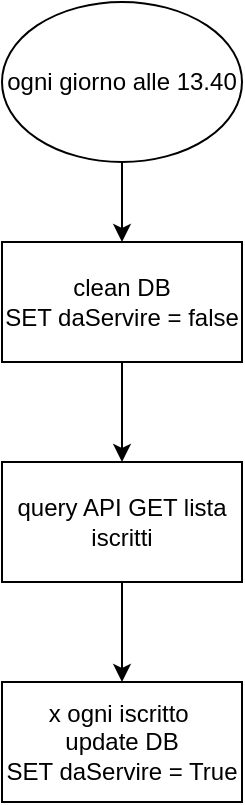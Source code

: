 <mxfile version="14.9.8" type="device"><diagram id="mGFSx3GzNvYr8dZ2CKIX" name="Page-1"><mxGraphModel dx="1038" dy="547" grid="1" gridSize="10" guides="1" tooltips="1" connect="1" arrows="1" fold="1" page="1" pageScale="1" pageWidth="827" pageHeight="1169" math="0" shadow="0"><root><mxCell id="0"/><mxCell id="1" parent="0"/><mxCell id="HAXdl2oMPJuAugFsCMuE-1" style="edgeStyle=orthogonalEdgeStyle;rounded=0;orthogonalLoop=1;jettySize=auto;html=1;exitX=0.5;exitY=1;exitDx=0;exitDy=0;entryX=0.5;entryY=0;entryDx=0;entryDy=0;" edge="1" parent="1" source="HAXdl2oMPJuAugFsCMuE-2" target="HAXdl2oMPJuAugFsCMuE-4"><mxGeometry relative="1" as="geometry"/></mxCell><mxCell id="HAXdl2oMPJuAugFsCMuE-2" value="ogni giorno alle 13.40" style="ellipse;whiteSpace=wrap;html=1;" vertex="1" parent="1"><mxGeometry x="370" y="30" width="120" height="80" as="geometry"/></mxCell><mxCell id="HAXdl2oMPJuAugFsCMuE-3" style="edgeStyle=orthogonalEdgeStyle;rounded=0;orthogonalLoop=1;jettySize=auto;html=1;exitX=0.5;exitY=1;exitDx=0;exitDy=0;entryX=0.5;entryY=0;entryDx=0;entryDy=0;" edge="1" parent="1" source="HAXdl2oMPJuAugFsCMuE-4" target="HAXdl2oMPJuAugFsCMuE-6"><mxGeometry relative="1" as="geometry"/></mxCell><mxCell id="HAXdl2oMPJuAugFsCMuE-4" value="clean DB&lt;br&gt;SET daServire = false" style="rounded=0;whiteSpace=wrap;html=1;" vertex="1" parent="1"><mxGeometry x="370" y="150" width="120" height="60" as="geometry"/></mxCell><mxCell id="HAXdl2oMPJuAugFsCMuE-5" style="edgeStyle=orthogonalEdgeStyle;rounded=0;orthogonalLoop=1;jettySize=auto;html=1;exitX=0.5;exitY=1;exitDx=0;exitDy=0;entryX=0.5;entryY=0;entryDx=0;entryDy=0;" edge="1" parent="1" source="HAXdl2oMPJuAugFsCMuE-6" target="HAXdl2oMPJuAugFsCMuE-7"><mxGeometry relative="1" as="geometry"/></mxCell><mxCell id="HAXdl2oMPJuAugFsCMuE-6" value="query API GET lista iscritti" style="rounded=0;whiteSpace=wrap;html=1;" vertex="1" parent="1"><mxGeometry x="370" y="260" width="120" height="60" as="geometry"/></mxCell><mxCell id="HAXdl2oMPJuAugFsCMuE-7" value="x ogni iscritto&amp;nbsp;&lt;br&gt;update DB&lt;br&gt;SET daServire = True" style="rounded=0;whiteSpace=wrap;html=1;" vertex="1" parent="1"><mxGeometry x="370" y="370" width="120" height="60" as="geometry"/></mxCell></root></mxGraphModel></diagram></mxfile>